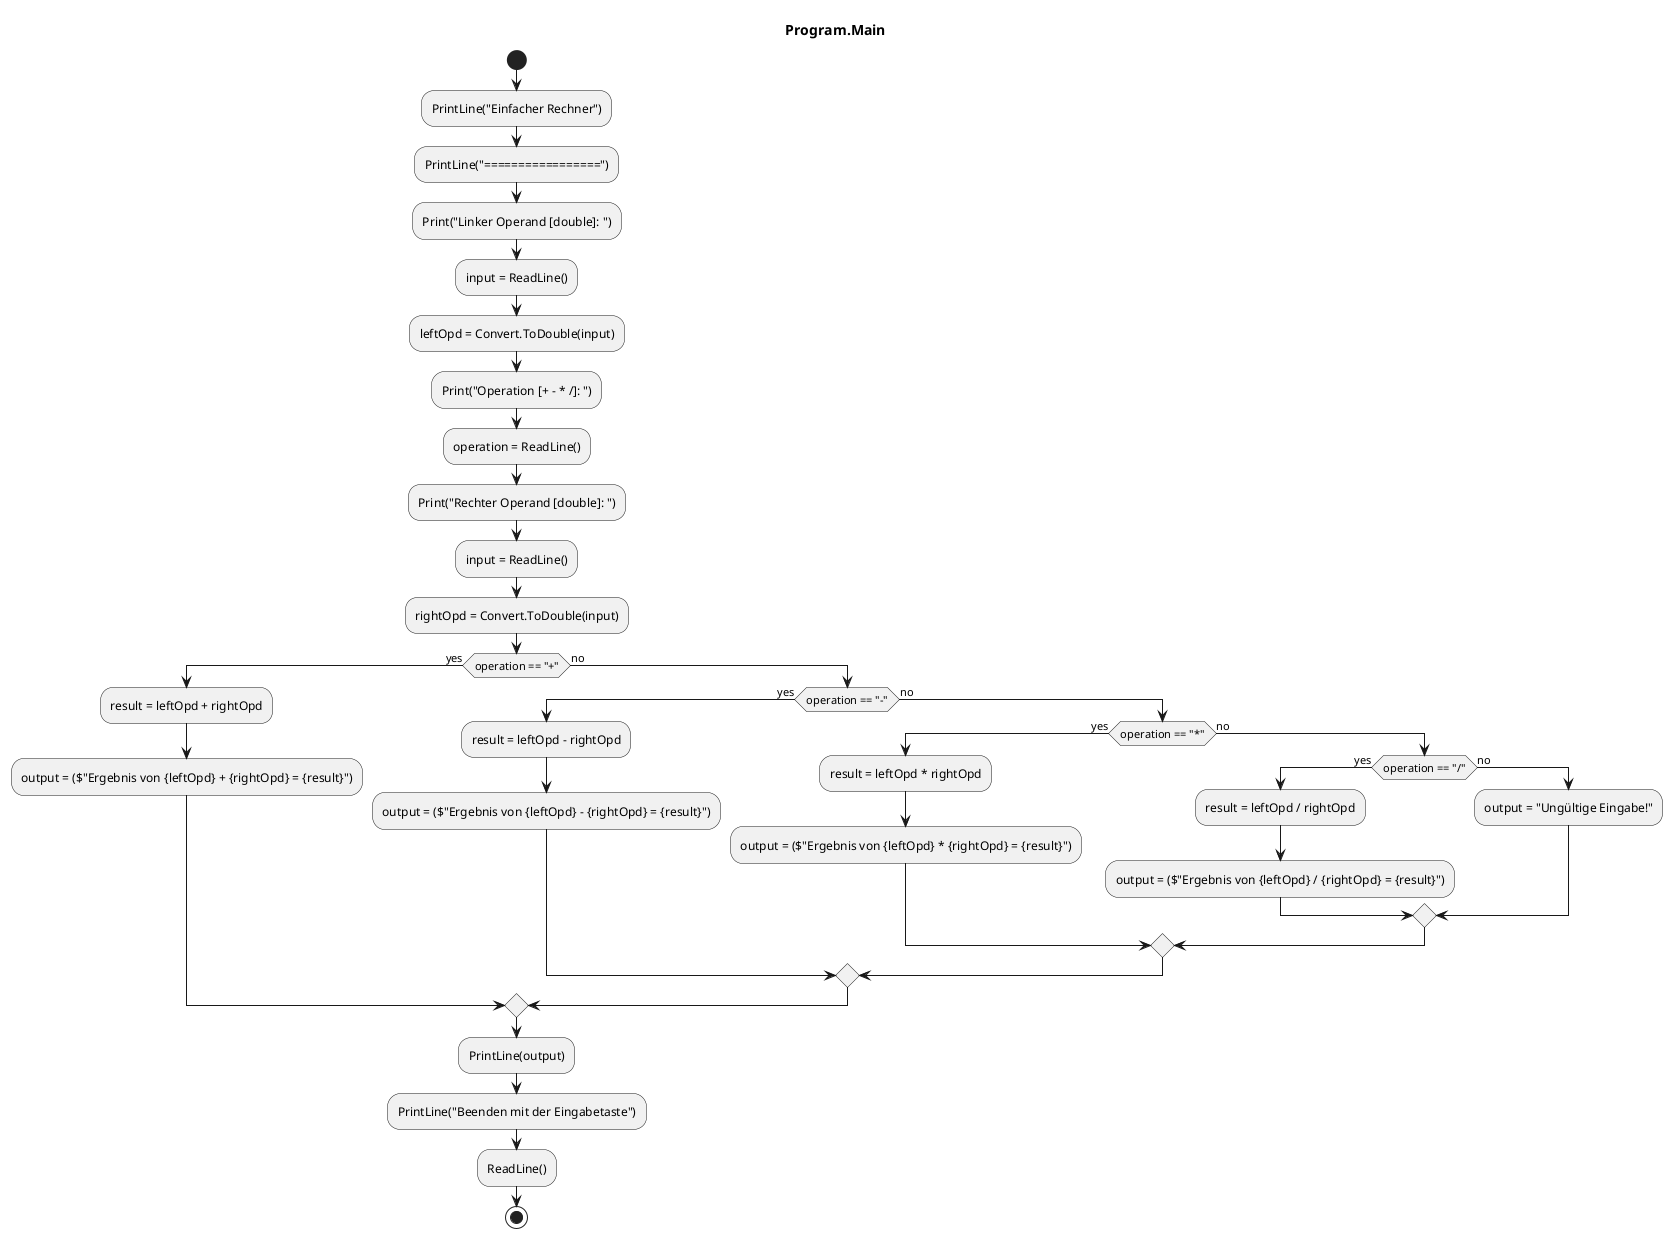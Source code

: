 @startuml Program.Main
title Program.Main
start
:PrintLine("Einfacher Rechner");
:PrintLine("=================");
:Print("Linker Operand [double]: ");
:input = ReadLine();
:leftOpd = Convert.ToDouble(input);
:Print("Operation [+ - * /]: ");
:operation = ReadLine();
:Print("Rechter Operand [double]: ");
:input = ReadLine();
:rightOpd = Convert.ToDouble(input);
if (operation == "+") then (yes)
    :result = leftOpd + rightOpd;
    :output = ($"Ergebnis von {leftOpd} + {rightOpd} = {result}");
  else (no)
    if (operation == "-") then (yes)
        :result = leftOpd - rightOpd;
        :output = ($"Ergebnis von {leftOpd} - {rightOpd} = {result}");
      else (no)
        if (operation == "*") then (yes)
            :result = leftOpd * rightOpd;
            :output = ($"Ergebnis von {leftOpd} * {rightOpd} = {result}");
          else (no)
            if (operation == "/") then (yes)
                :result = leftOpd / rightOpd;
                :output = ($"Ergebnis von {leftOpd} / {rightOpd} = {result}");
              else (no)
                  :output = "Ungültige Eingabe!";
            endif
        endif
    endif
endif
:PrintLine(output);
:PrintLine("Beenden mit der Eingabetaste");
:ReadLine();
stop
@enduml

